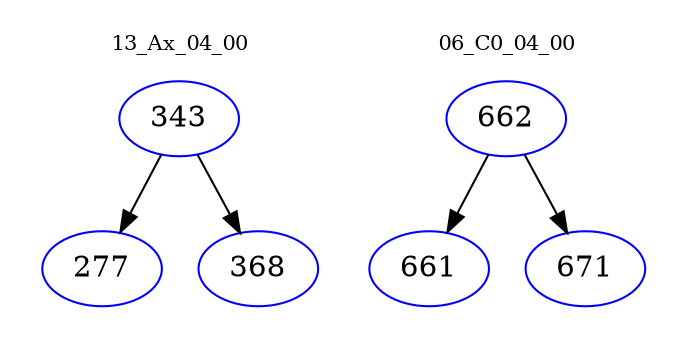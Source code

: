 digraph{
subgraph cluster_0 {
color = white
label = "13_Ax_04_00";
fontsize=10;
T0_343 [label="343", color="blue"]
T0_343 -> T0_277 [color="black"]
T0_277 [label="277", color="blue"]
T0_343 -> T0_368 [color="black"]
T0_368 [label="368", color="blue"]
}
subgraph cluster_1 {
color = white
label = "06_C0_04_00";
fontsize=10;
T1_662 [label="662", color="blue"]
T1_662 -> T1_661 [color="black"]
T1_661 [label="661", color="blue"]
T1_662 -> T1_671 [color="black"]
T1_671 [label="671", color="blue"]
}
}
